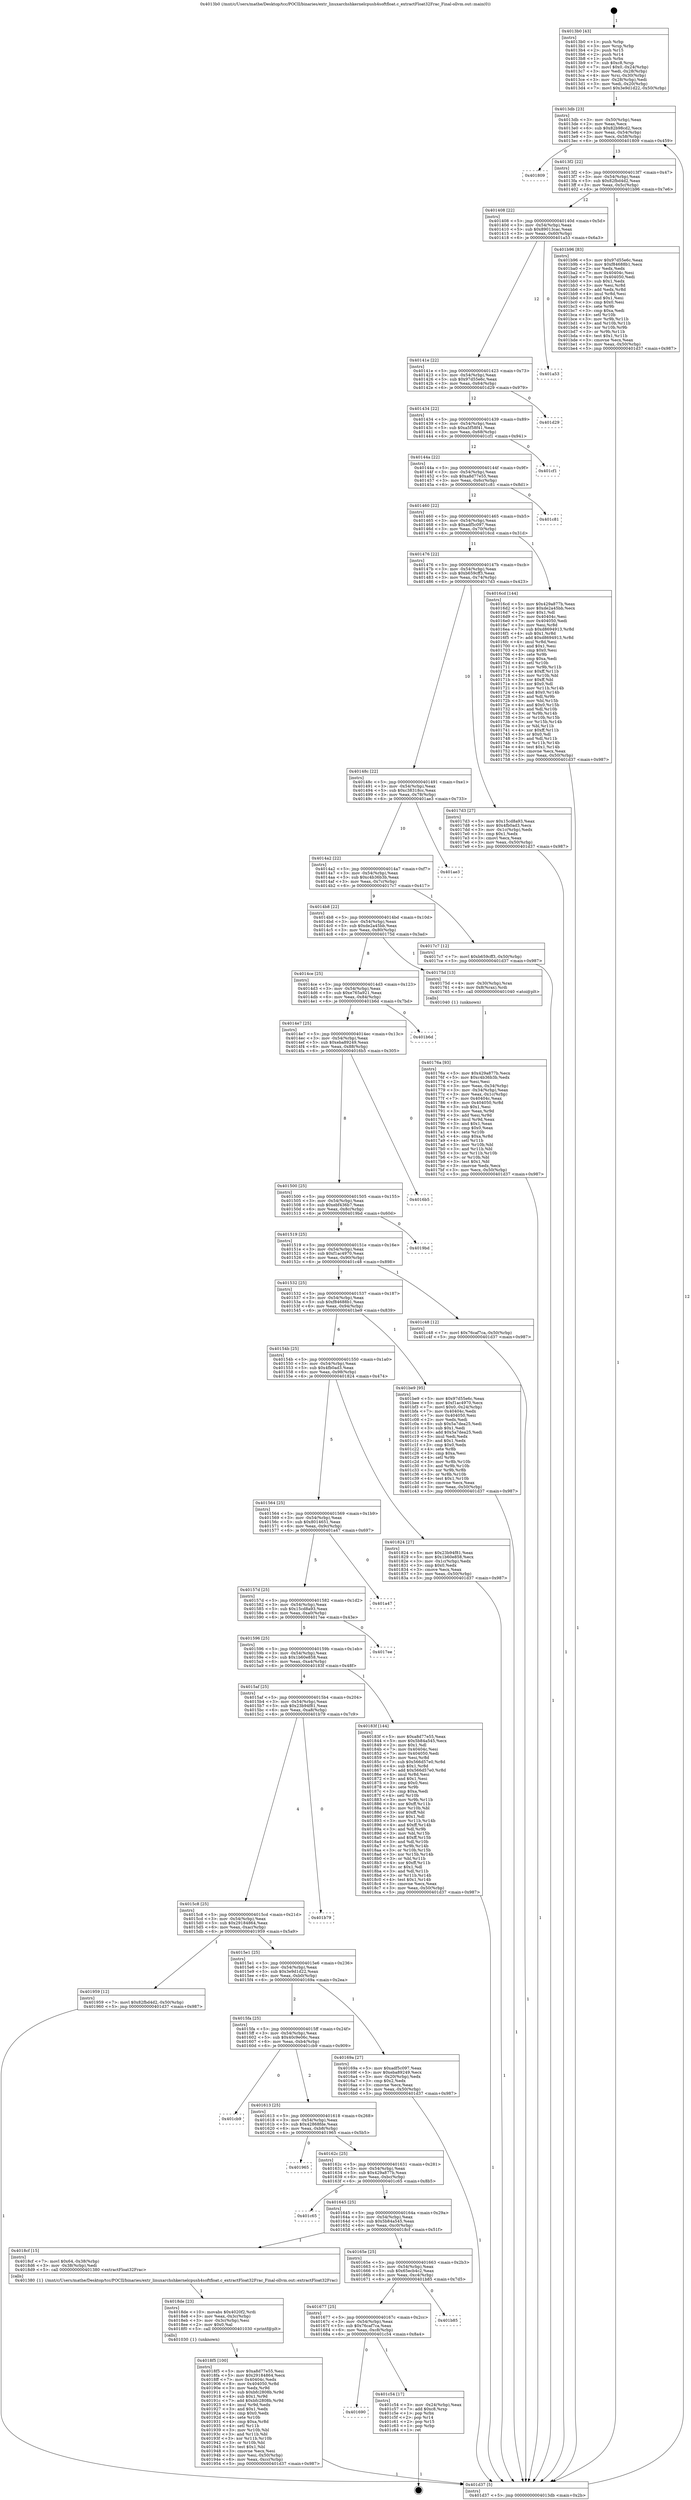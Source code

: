 digraph "0x4013b0" {
  label = "0x4013b0 (/mnt/c/Users/mathe/Desktop/tcc/POCII/binaries/extr_linuxarchshkernelcpush4softfloat.c_extractFloat32Frac_Final-ollvm.out::main(0))"
  labelloc = "t"
  node[shape=record]

  Entry [label="",width=0.3,height=0.3,shape=circle,fillcolor=black,style=filled]
  "0x4013db" [label="{
     0x4013db [23]\l
     | [instrs]\l
     &nbsp;&nbsp;0x4013db \<+3\>: mov -0x50(%rbp),%eax\l
     &nbsp;&nbsp;0x4013de \<+2\>: mov %eax,%ecx\l
     &nbsp;&nbsp;0x4013e0 \<+6\>: sub $0x82b98cd2,%ecx\l
     &nbsp;&nbsp;0x4013e6 \<+3\>: mov %eax,-0x54(%rbp)\l
     &nbsp;&nbsp;0x4013e9 \<+3\>: mov %ecx,-0x58(%rbp)\l
     &nbsp;&nbsp;0x4013ec \<+6\>: je 0000000000401809 \<main+0x459\>\l
  }"]
  "0x401809" [label="{
     0x401809\l
  }", style=dashed]
  "0x4013f2" [label="{
     0x4013f2 [22]\l
     | [instrs]\l
     &nbsp;&nbsp;0x4013f2 \<+5\>: jmp 00000000004013f7 \<main+0x47\>\l
     &nbsp;&nbsp;0x4013f7 \<+3\>: mov -0x54(%rbp),%eax\l
     &nbsp;&nbsp;0x4013fa \<+5\>: sub $0x82fbd4d2,%eax\l
     &nbsp;&nbsp;0x4013ff \<+3\>: mov %eax,-0x5c(%rbp)\l
     &nbsp;&nbsp;0x401402 \<+6\>: je 0000000000401b96 \<main+0x7e6\>\l
  }"]
  Exit [label="",width=0.3,height=0.3,shape=circle,fillcolor=black,style=filled,peripheries=2]
  "0x401b96" [label="{
     0x401b96 [83]\l
     | [instrs]\l
     &nbsp;&nbsp;0x401b96 \<+5\>: mov $0x97d55e6c,%eax\l
     &nbsp;&nbsp;0x401b9b \<+5\>: mov $0xf84688b1,%ecx\l
     &nbsp;&nbsp;0x401ba0 \<+2\>: xor %edx,%edx\l
     &nbsp;&nbsp;0x401ba2 \<+7\>: mov 0x40404c,%esi\l
     &nbsp;&nbsp;0x401ba9 \<+7\>: mov 0x404050,%edi\l
     &nbsp;&nbsp;0x401bb0 \<+3\>: sub $0x1,%edx\l
     &nbsp;&nbsp;0x401bb3 \<+3\>: mov %esi,%r8d\l
     &nbsp;&nbsp;0x401bb6 \<+3\>: add %edx,%r8d\l
     &nbsp;&nbsp;0x401bb9 \<+4\>: imul %r8d,%esi\l
     &nbsp;&nbsp;0x401bbd \<+3\>: and $0x1,%esi\l
     &nbsp;&nbsp;0x401bc0 \<+3\>: cmp $0x0,%esi\l
     &nbsp;&nbsp;0x401bc3 \<+4\>: sete %r9b\l
     &nbsp;&nbsp;0x401bc7 \<+3\>: cmp $0xa,%edi\l
     &nbsp;&nbsp;0x401bca \<+4\>: setl %r10b\l
     &nbsp;&nbsp;0x401bce \<+3\>: mov %r9b,%r11b\l
     &nbsp;&nbsp;0x401bd1 \<+3\>: and %r10b,%r11b\l
     &nbsp;&nbsp;0x401bd4 \<+3\>: xor %r10b,%r9b\l
     &nbsp;&nbsp;0x401bd7 \<+3\>: or %r9b,%r11b\l
     &nbsp;&nbsp;0x401bda \<+4\>: test $0x1,%r11b\l
     &nbsp;&nbsp;0x401bde \<+3\>: cmovne %ecx,%eax\l
     &nbsp;&nbsp;0x401be1 \<+3\>: mov %eax,-0x50(%rbp)\l
     &nbsp;&nbsp;0x401be4 \<+5\>: jmp 0000000000401d37 \<main+0x987\>\l
  }"]
  "0x401408" [label="{
     0x401408 [22]\l
     | [instrs]\l
     &nbsp;&nbsp;0x401408 \<+5\>: jmp 000000000040140d \<main+0x5d\>\l
     &nbsp;&nbsp;0x40140d \<+3\>: mov -0x54(%rbp),%eax\l
     &nbsp;&nbsp;0x401410 \<+5\>: sub $0x89013cac,%eax\l
     &nbsp;&nbsp;0x401415 \<+3\>: mov %eax,-0x60(%rbp)\l
     &nbsp;&nbsp;0x401418 \<+6\>: je 0000000000401a53 \<main+0x6a3\>\l
  }"]
  "0x401690" [label="{
     0x401690\l
  }", style=dashed]
  "0x401a53" [label="{
     0x401a53\l
  }", style=dashed]
  "0x40141e" [label="{
     0x40141e [22]\l
     | [instrs]\l
     &nbsp;&nbsp;0x40141e \<+5\>: jmp 0000000000401423 \<main+0x73\>\l
     &nbsp;&nbsp;0x401423 \<+3\>: mov -0x54(%rbp),%eax\l
     &nbsp;&nbsp;0x401426 \<+5\>: sub $0x97d55e6c,%eax\l
     &nbsp;&nbsp;0x40142b \<+3\>: mov %eax,-0x64(%rbp)\l
     &nbsp;&nbsp;0x40142e \<+6\>: je 0000000000401d29 \<main+0x979\>\l
  }"]
  "0x401c54" [label="{
     0x401c54 [17]\l
     | [instrs]\l
     &nbsp;&nbsp;0x401c54 \<+3\>: mov -0x24(%rbp),%eax\l
     &nbsp;&nbsp;0x401c57 \<+7\>: add $0xc8,%rsp\l
     &nbsp;&nbsp;0x401c5e \<+1\>: pop %rbx\l
     &nbsp;&nbsp;0x401c5f \<+2\>: pop %r14\l
     &nbsp;&nbsp;0x401c61 \<+2\>: pop %r15\l
     &nbsp;&nbsp;0x401c63 \<+1\>: pop %rbp\l
     &nbsp;&nbsp;0x401c64 \<+1\>: ret\l
  }"]
  "0x401d29" [label="{
     0x401d29\l
  }", style=dashed]
  "0x401434" [label="{
     0x401434 [22]\l
     | [instrs]\l
     &nbsp;&nbsp;0x401434 \<+5\>: jmp 0000000000401439 \<main+0x89\>\l
     &nbsp;&nbsp;0x401439 \<+3\>: mov -0x54(%rbp),%eax\l
     &nbsp;&nbsp;0x40143c \<+5\>: sub $0xa5f58f41,%eax\l
     &nbsp;&nbsp;0x401441 \<+3\>: mov %eax,-0x68(%rbp)\l
     &nbsp;&nbsp;0x401444 \<+6\>: je 0000000000401cf1 \<main+0x941\>\l
  }"]
  "0x401677" [label="{
     0x401677 [25]\l
     | [instrs]\l
     &nbsp;&nbsp;0x401677 \<+5\>: jmp 000000000040167c \<main+0x2cc\>\l
     &nbsp;&nbsp;0x40167c \<+3\>: mov -0x54(%rbp),%eax\l
     &nbsp;&nbsp;0x40167f \<+5\>: sub $0x76caf7ca,%eax\l
     &nbsp;&nbsp;0x401684 \<+6\>: mov %eax,-0xc8(%rbp)\l
     &nbsp;&nbsp;0x40168a \<+6\>: je 0000000000401c54 \<main+0x8a4\>\l
  }"]
  "0x401cf1" [label="{
     0x401cf1\l
  }", style=dashed]
  "0x40144a" [label="{
     0x40144a [22]\l
     | [instrs]\l
     &nbsp;&nbsp;0x40144a \<+5\>: jmp 000000000040144f \<main+0x9f\>\l
     &nbsp;&nbsp;0x40144f \<+3\>: mov -0x54(%rbp),%eax\l
     &nbsp;&nbsp;0x401452 \<+5\>: sub $0xa8d77e55,%eax\l
     &nbsp;&nbsp;0x401457 \<+3\>: mov %eax,-0x6c(%rbp)\l
     &nbsp;&nbsp;0x40145a \<+6\>: je 0000000000401c81 \<main+0x8d1\>\l
  }"]
  "0x401b85" [label="{
     0x401b85\l
  }", style=dashed]
  "0x401c81" [label="{
     0x401c81\l
  }", style=dashed]
  "0x401460" [label="{
     0x401460 [22]\l
     | [instrs]\l
     &nbsp;&nbsp;0x401460 \<+5\>: jmp 0000000000401465 \<main+0xb5\>\l
     &nbsp;&nbsp;0x401465 \<+3\>: mov -0x54(%rbp),%eax\l
     &nbsp;&nbsp;0x401468 \<+5\>: sub $0xadf5c097,%eax\l
     &nbsp;&nbsp;0x40146d \<+3\>: mov %eax,-0x70(%rbp)\l
     &nbsp;&nbsp;0x401470 \<+6\>: je 00000000004016cd \<main+0x31d\>\l
  }"]
  "0x4018f5" [label="{
     0x4018f5 [100]\l
     | [instrs]\l
     &nbsp;&nbsp;0x4018f5 \<+5\>: mov $0xa8d77e55,%esi\l
     &nbsp;&nbsp;0x4018fa \<+5\>: mov $0x29184864,%ecx\l
     &nbsp;&nbsp;0x4018ff \<+7\>: mov 0x40404c,%edx\l
     &nbsp;&nbsp;0x401906 \<+8\>: mov 0x404050,%r8d\l
     &nbsp;&nbsp;0x40190e \<+3\>: mov %edx,%r9d\l
     &nbsp;&nbsp;0x401911 \<+7\>: sub $0xbfc2808b,%r9d\l
     &nbsp;&nbsp;0x401918 \<+4\>: sub $0x1,%r9d\l
     &nbsp;&nbsp;0x40191c \<+7\>: add $0xbfc2808b,%r9d\l
     &nbsp;&nbsp;0x401923 \<+4\>: imul %r9d,%edx\l
     &nbsp;&nbsp;0x401927 \<+3\>: and $0x1,%edx\l
     &nbsp;&nbsp;0x40192a \<+3\>: cmp $0x0,%edx\l
     &nbsp;&nbsp;0x40192d \<+4\>: sete %r10b\l
     &nbsp;&nbsp;0x401931 \<+4\>: cmp $0xa,%r8d\l
     &nbsp;&nbsp;0x401935 \<+4\>: setl %r11b\l
     &nbsp;&nbsp;0x401939 \<+3\>: mov %r10b,%bl\l
     &nbsp;&nbsp;0x40193c \<+3\>: and %r11b,%bl\l
     &nbsp;&nbsp;0x40193f \<+3\>: xor %r11b,%r10b\l
     &nbsp;&nbsp;0x401942 \<+3\>: or %r10b,%bl\l
     &nbsp;&nbsp;0x401945 \<+3\>: test $0x1,%bl\l
     &nbsp;&nbsp;0x401948 \<+3\>: cmovne %ecx,%esi\l
     &nbsp;&nbsp;0x40194b \<+3\>: mov %esi,-0x50(%rbp)\l
     &nbsp;&nbsp;0x40194e \<+6\>: mov %eax,-0xcc(%rbp)\l
     &nbsp;&nbsp;0x401954 \<+5\>: jmp 0000000000401d37 \<main+0x987\>\l
  }"]
  "0x4016cd" [label="{
     0x4016cd [144]\l
     | [instrs]\l
     &nbsp;&nbsp;0x4016cd \<+5\>: mov $0x429a877b,%eax\l
     &nbsp;&nbsp;0x4016d2 \<+5\>: mov $0xde2a45bb,%ecx\l
     &nbsp;&nbsp;0x4016d7 \<+2\>: mov $0x1,%dl\l
     &nbsp;&nbsp;0x4016d9 \<+7\>: mov 0x40404c,%esi\l
     &nbsp;&nbsp;0x4016e0 \<+7\>: mov 0x404050,%edi\l
     &nbsp;&nbsp;0x4016e7 \<+3\>: mov %esi,%r8d\l
     &nbsp;&nbsp;0x4016ea \<+7\>: sub $0xd8694913,%r8d\l
     &nbsp;&nbsp;0x4016f1 \<+4\>: sub $0x1,%r8d\l
     &nbsp;&nbsp;0x4016f5 \<+7\>: add $0xd8694913,%r8d\l
     &nbsp;&nbsp;0x4016fc \<+4\>: imul %r8d,%esi\l
     &nbsp;&nbsp;0x401700 \<+3\>: and $0x1,%esi\l
     &nbsp;&nbsp;0x401703 \<+3\>: cmp $0x0,%esi\l
     &nbsp;&nbsp;0x401706 \<+4\>: sete %r9b\l
     &nbsp;&nbsp;0x40170a \<+3\>: cmp $0xa,%edi\l
     &nbsp;&nbsp;0x40170d \<+4\>: setl %r10b\l
     &nbsp;&nbsp;0x401711 \<+3\>: mov %r9b,%r11b\l
     &nbsp;&nbsp;0x401714 \<+4\>: xor $0xff,%r11b\l
     &nbsp;&nbsp;0x401718 \<+3\>: mov %r10b,%bl\l
     &nbsp;&nbsp;0x40171b \<+3\>: xor $0xff,%bl\l
     &nbsp;&nbsp;0x40171e \<+3\>: xor $0x0,%dl\l
     &nbsp;&nbsp;0x401721 \<+3\>: mov %r11b,%r14b\l
     &nbsp;&nbsp;0x401724 \<+4\>: and $0x0,%r14b\l
     &nbsp;&nbsp;0x401728 \<+3\>: and %dl,%r9b\l
     &nbsp;&nbsp;0x40172b \<+3\>: mov %bl,%r15b\l
     &nbsp;&nbsp;0x40172e \<+4\>: and $0x0,%r15b\l
     &nbsp;&nbsp;0x401732 \<+3\>: and %dl,%r10b\l
     &nbsp;&nbsp;0x401735 \<+3\>: or %r9b,%r14b\l
     &nbsp;&nbsp;0x401738 \<+3\>: or %r10b,%r15b\l
     &nbsp;&nbsp;0x40173b \<+3\>: xor %r15b,%r14b\l
     &nbsp;&nbsp;0x40173e \<+3\>: or %bl,%r11b\l
     &nbsp;&nbsp;0x401741 \<+4\>: xor $0xff,%r11b\l
     &nbsp;&nbsp;0x401745 \<+3\>: or $0x0,%dl\l
     &nbsp;&nbsp;0x401748 \<+3\>: and %dl,%r11b\l
     &nbsp;&nbsp;0x40174b \<+3\>: or %r11b,%r14b\l
     &nbsp;&nbsp;0x40174e \<+4\>: test $0x1,%r14b\l
     &nbsp;&nbsp;0x401752 \<+3\>: cmovne %ecx,%eax\l
     &nbsp;&nbsp;0x401755 \<+3\>: mov %eax,-0x50(%rbp)\l
     &nbsp;&nbsp;0x401758 \<+5\>: jmp 0000000000401d37 \<main+0x987\>\l
  }"]
  "0x401476" [label="{
     0x401476 [22]\l
     | [instrs]\l
     &nbsp;&nbsp;0x401476 \<+5\>: jmp 000000000040147b \<main+0xcb\>\l
     &nbsp;&nbsp;0x40147b \<+3\>: mov -0x54(%rbp),%eax\l
     &nbsp;&nbsp;0x40147e \<+5\>: sub $0xb659cff3,%eax\l
     &nbsp;&nbsp;0x401483 \<+3\>: mov %eax,-0x74(%rbp)\l
     &nbsp;&nbsp;0x401486 \<+6\>: je 00000000004017d3 \<main+0x423\>\l
  }"]
  "0x4018de" [label="{
     0x4018de [23]\l
     | [instrs]\l
     &nbsp;&nbsp;0x4018de \<+10\>: movabs $0x4020f2,%rdi\l
     &nbsp;&nbsp;0x4018e8 \<+3\>: mov %eax,-0x3c(%rbp)\l
     &nbsp;&nbsp;0x4018eb \<+3\>: mov -0x3c(%rbp),%esi\l
     &nbsp;&nbsp;0x4018ee \<+2\>: mov $0x0,%al\l
     &nbsp;&nbsp;0x4018f0 \<+5\>: call 0000000000401030 \<printf@plt\>\l
     | [calls]\l
     &nbsp;&nbsp;0x401030 \{1\} (unknown)\l
  }"]
  "0x4017d3" [label="{
     0x4017d3 [27]\l
     | [instrs]\l
     &nbsp;&nbsp;0x4017d3 \<+5\>: mov $0x15cd8a93,%eax\l
     &nbsp;&nbsp;0x4017d8 \<+5\>: mov $0x4fb0ad3,%ecx\l
     &nbsp;&nbsp;0x4017dd \<+3\>: mov -0x1c(%rbp),%edx\l
     &nbsp;&nbsp;0x4017e0 \<+3\>: cmp $0x1,%edx\l
     &nbsp;&nbsp;0x4017e3 \<+3\>: cmovl %ecx,%eax\l
     &nbsp;&nbsp;0x4017e6 \<+3\>: mov %eax,-0x50(%rbp)\l
     &nbsp;&nbsp;0x4017e9 \<+5\>: jmp 0000000000401d37 \<main+0x987\>\l
  }"]
  "0x40148c" [label="{
     0x40148c [22]\l
     | [instrs]\l
     &nbsp;&nbsp;0x40148c \<+5\>: jmp 0000000000401491 \<main+0xe1\>\l
     &nbsp;&nbsp;0x401491 \<+3\>: mov -0x54(%rbp),%eax\l
     &nbsp;&nbsp;0x401494 \<+5\>: sub $0xc38318cc,%eax\l
     &nbsp;&nbsp;0x401499 \<+3\>: mov %eax,-0x78(%rbp)\l
     &nbsp;&nbsp;0x40149c \<+6\>: je 0000000000401ae3 \<main+0x733\>\l
  }"]
  "0x40165e" [label="{
     0x40165e [25]\l
     | [instrs]\l
     &nbsp;&nbsp;0x40165e \<+5\>: jmp 0000000000401663 \<main+0x2b3\>\l
     &nbsp;&nbsp;0x401663 \<+3\>: mov -0x54(%rbp),%eax\l
     &nbsp;&nbsp;0x401666 \<+5\>: sub $0x65ecb4c2,%eax\l
     &nbsp;&nbsp;0x40166b \<+6\>: mov %eax,-0xc4(%rbp)\l
     &nbsp;&nbsp;0x401671 \<+6\>: je 0000000000401b85 \<main+0x7d5\>\l
  }"]
  "0x401ae3" [label="{
     0x401ae3\l
  }", style=dashed]
  "0x4014a2" [label="{
     0x4014a2 [22]\l
     | [instrs]\l
     &nbsp;&nbsp;0x4014a2 \<+5\>: jmp 00000000004014a7 \<main+0xf7\>\l
     &nbsp;&nbsp;0x4014a7 \<+3\>: mov -0x54(%rbp),%eax\l
     &nbsp;&nbsp;0x4014aa \<+5\>: sub $0xc4b36b3b,%eax\l
     &nbsp;&nbsp;0x4014af \<+3\>: mov %eax,-0x7c(%rbp)\l
     &nbsp;&nbsp;0x4014b2 \<+6\>: je 00000000004017c7 \<main+0x417\>\l
  }"]
  "0x4018cf" [label="{
     0x4018cf [15]\l
     | [instrs]\l
     &nbsp;&nbsp;0x4018cf \<+7\>: movl $0x64,-0x38(%rbp)\l
     &nbsp;&nbsp;0x4018d6 \<+3\>: mov -0x38(%rbp),%edi\l
     &nbsp;&nbsp;0x4018d9 \<+5\>: call 0000000000401380 \<extractFloat32Frac\>\l
     | [calls]\l
     &nbsp;&nbsp;0x401380 \{1\} (/mnt/c/Users/mathe/Desktop/tcc/POCII/binaries/extr_linuxarchshkernelcpush4softfloat.c_extractFloat32Frac_Final-ollvm.out::extractFloat32Frac)\l
  }"]
  "0x4017c7" [label="{
     0x4017c7 [12]\l
     | [instrs]\l
     &nbsp;&nbsp;0x4017c7 \<+7\>: movl $0xb659cff3,-0x50(%rbp)\l
     &nbsp;&nbsp;0x4017ce \<+5\>: jmp 0000000000401d37 \<main+0x987\>\l
  }"]
  "0x4014b8" [label="{
     0x4014b8 [22]\l
     | [instrs]\l
     &nbsp;&nbsp;0x4014b8 \<+5\>: jmp 00000000004014bd \<main+0x10d\>\l
     &nbsp;&nbsp;0x4014bd \<+3\>: mov -0x54(%rbp),%eax\l
     &nbsp;&nbsp;0x4014c0 \<+5\>: sub $0xde2a45bb,%eax\l
     &nbsp;&nbsp;0x4014c5 \<+3\>: mov %eax,-0x80(%rbp)\l
     &nbsp;&nbsp;0x4014c8 \<+6\>: je 000000000040175d \<main+0x3ad\>\l
  }"]
  "0x401645" [label="{
     0x401645 [25]\l
     | [instrs]\l
     &nbsp;&nbsp;0x401645 \<+5\>: jmp 000000000040164a \<main+0x29a\>\l
     &nbsp;&nbsp;0x40164a \<+3\>: mov -0x54(%rbp),%eax\l
     &nbsp;&nbsp;0x40164d \<+5\>: sub $0x5b84a545,%eax\l
     &nbsp;&nbsp;0x401652 \<+6\>: mov %eax,-0xc0(%rbp)\l
     &nbsp;&nbsp;0x401658 \<+6\>: je 00000000004018cf \<main+0x51f\>\l
  }"]
  "0x40175d" [label="{
     0x40175d [13]\l
     | [instrs]\l
     &nbsp;&nbsp;0x40175d \<+4\>: mov -0x30(%rbp),%rax\l
     &nbsp;&nbsp;0x401761 \<+4\>: mov 0x8(%rax),%rdi\l
     &nbsp;&nbsp;0x401765 \<+5\>: call 0000000000401040 \<atoi@plt\>\l
     | [calls]\l
     &nbsp;&nbsp;0x401040 \{1\} (unknown)\l
  }"]
  "0x4014ce" [label="{
     0x4014ce [25]\l
     | [instrs]\l
     &nbsp;&nbsp;0x4014ce \<+5\>: jmp 00000000004014d3 \<main+0x123\>\l
     &nbsp;&nbsp;0x4014d3 \<+3\>: mov -0x54(%rbp),%eax\l
     &nbsp;&nbsp;0x4014d6 \<+5\>: sub $0xe765a921,%eax\l
     &nbsp;&nbsp;0x4014db \<+6\>: mov %eax,-0x84(%rbp)\l
     &nbsp;&nbsp;0x4014e1 \<+6\>: je 0000000000401b6d \<main+0x7bd\>\l
  }"]
  "0x401c65" [label="{
     0x401c65\l
  }", style=dashed]
  "0x401b6d" [label="{
     0x401b6d\l
  }", style=dashed]
  "0x4014e7" [label="{
     0x4014e7 [25]\l
     | [instrs]\l
     &nbsp;&nbsp;0x4014e7 \<+5\>: jmp 00000000004014ec \<main+0x13c\>\l
     &nbsp;&nbsp;0x4014ec \<+3\>: mov -0x54(%rbp),%eax\l
     &nbsp;&nbsp;0x4014ef \<+5\>: sub $0xeba89249,%eax\l
     &nbsp;&nbsp;0x4014f4 \<+6\>: mov %eax,-0x88(%rbp)\l
     &nbsp;&nbsp;0x4014fa \<+6\>: je 00000000004016b5 \<main+0x305\>\l
  }"]
  "0x40162c" [label="{
     0x40162c [25]\l
     | [instrs]\l
     &nbsp;&nbsp;0x40162c \<+5\>: jmp 0000000000401631 \<main+0x281\>\l
     &nbsp;&nbsp;0x401631 \<+3\>: mov -0x54(%rbp),%eax\l
     &nbsp;&nbsp;0x401634 \<+5\>: sub $0x429a877b,%eax\l
     &nbsp;&nbsp;0x401639 \<+6\>: mov %eax,-0xbc(%rbp)\l
     &nbsp;&nbsp;0x40163f \<+6\>: je 0000000000401c65 \<main+0x8b5\>\l
  }"]
  "0x4016b5" [label="{
     0x4016b5\l
  }", style=dashed]
  "0x401500" [label="{
     0x401500 [25]\l
     | [instrs]\l
     &nbsp;&nbsp;0x401500 \<+5\>: jmp 0000000000401505 \<main+0x155\>\l
     &nbsp;&nbsp;0x401505 \<+3\>: mov -0x54(%rbp),%eax\l
     &nbsp;&nbsp;0x401508 \<+5\>: sub $0xebf436b7,%eax\l
     &nbsp;&nbsp;0x40150d \<+6\>: mov %eax,-0x8c(%rbp)\l
     &nbsp;&nbsp;0x401513 \<+6\>: je 00000000004019bd \<main+0x60d\>\l
  }"]
  "0x401965" [label="{
     0x401965\l
  }", style=dashed]
  "0x4019bd" [label="{
     0x4019bd\l
  }", style=dashed]
  "0x401519" [label="{
     0x401519 [25]\l
     | [instrs]\l
     &nbsp;&nbsp;0x401519 \<+5\>: jmp 000000000040151e \<main+0x16e\>\l
     &nbsp;&nbsp;0x40151e \<+3\>: mov -0x54(%rbp),%eax\l
     &nbsp;&nbsp;0x401521 \<+5\>: sub $0xf1ac4970,%eax\l
     &nbsp;&nbsp;0x401526 \<+6\>: mov %eax,-0x90(%rbp)\l
     &nbsp;&nbsp;0x40152c \<+6\>: je 0000000000401c48 \<main+0x898\>\l
  }"]
  "0x401613" [label="{
     0x401613 [25]\l
     | [instrs]\l
     &nbsp;&nbsp;0x401613 \<+5\>: jmp 0000000000401618 \<main+0x268\>\l
     &nbsp;&nbsp;0x401618 \<+3\>: mov -0x54(%rbp),%eax\l
     &nbsp;&nbsp;0x40161b \<+5\>: sub $0x42868fde,%eax\l
     &nbsp;&nbsp;0x401620 \<+6\>: mov %eax,-0xb8(%rbp)\l
     &nbsp;&nbsp;0x401626 \<+6\>: je 0000000000401965 \<main+0x5b5\>\l
  }"]
  "0x401c48" [label="{
     0x401c48 [12]\l
     | [instrs]\l
     &nbsp;&nbsp;0x401c48 \<+7\>: movl $0x76caf7ca,-0x50(%rbp)\l
     &nbsp;&nbsp;0x401c4f \<+5\>: jmp 0000000000401d37 \<main+0x987\>\l
  }"]
  "0x401532" [label="{
     0x401532 [25]\l
     | [instrs]\l
     &nbsp;&nbsp;0x401532 \<+5\>: jmp 0000000000401537 \<main+0x187\>\l
     &nbsp;&nbsp;0x401537 \<+3\>: mov -0x54(%rbp),%eax\l
     &nbsp;&nbsp;0x40153a \<+5\>: sub $0xf84688b1,%eax\l
     &nbsp;&nbsp;0x40153f \<+6\>: mov %eax,-0x94(%rbp)\l
     &nbsp;&nbsp;0x401545 \<+6\>: je 0000000000401be9 \<main+0x839\>\l
  }"]
  "0x401cb9" [label="{
     0x401cb9\l
  }", style=dashed]
  "0x401be9" [label="{
     0x401be9 [95]\l
     | [instrs]\l
     &nbsp;&nbsp;0x401be9 \<+5\>: mov $0x97d55e6c,%eax\l
     &nbsp;&nbsp;0x401bee \<+5\>: mov $0xf1ac4970,%ecx\l
     &nbsp;&nbsp;0x401bf3 \<+7\>: movl $0x0,-0x24(%rbp)\l
     &nbsp;&nbsp;0x401bfa \<+7\>: mov 0x40404c,%edx\l
     &nbsp;&nbsp;0x401c01 \<+7\>: mov 0x404050,%esi\l
     &nbsp;&nbsp;0x401c08 \<+2\>: mov %edx,%edi\l
     &nbsp;&nbsp;0x401c0a \<+6\>: sub $0x5a7dea25,%edi\l
     &nbsp;&nbsp;0x401c10 \<+3\>: sub $0x1,%edi\l
     &nbsp;&nbsp;0x401c13 \<+6\>: add $0x5a7dea25,%edi\l
     &nbsp;&nbsp;0x401c19 \<+3\>: imul %edi,%edx\l
     &nbsp;&nbsp;0x401c1c \<+3\>: and $0x1,%edx\l
     &nbsp;&nbsp;0x401c1f \<+3\>: cmp $0x0,%edx\l
     &nbsp;&nbsp;0x401c22 \<+4\>: sete %r8b\l
     &nbsp;&nbsp;0x401c26 \<+3\>: cmp $0xa,%esi\l
     &nbsp;&nbsp;0x401c29 \<+4\>: setl %r9b\l
     &nbsp;&nbsp;0x401c2d \<+3\>: mov %r8b,%r10b\l
     &nbsp;&nbsp;0x401c30 \<+3\>: and %r9b,%r10b\l
     &nbsp;&nbsp;0x401c33 \<+3\>: xor %r9b,%r8b\l
     &nbsp;&nbsp;0x401c36 \<+3\>: or %r8b,%r10b\l
     &nbsp;&nbsp;0x401c39 \<+4\>: test $0x1,%r10b\l
     &nbsp;&nbsp;0x401c3d \<+3\>: cmovne %ecx,%eax\l
     &nbsp;&nbsp;0x401c40 \<+3\>: mov %eax,-0x50(%rbp)\l
     &nbsp;&nbsp;0x401c43 \<+5\>: jmp 0000000000401d37 \<main+0x987\>\l
  }"]
  "0x40154b" [label="{
     0x40154b [25]\l
     | [instrs]\l
     &nbsp;&nbsp;0x40154b \<+5\>: jmp 0000000000401550 \<main+0x1a0\>\l
     &nbsp;&nbsp;0x401550 \<+3\>: mov -0x54(%rbp),%eax\l
     &nbsp;&nbsp;0x401553 \<+5\>: sub $0x4fb0ad3,%eax\l
     &nbsp;&nbsp;0x401558 \<+6\>: mov %eax,-0x98(%rbp)\l
     &nbsp;&nbsp;0x40155e \<+6\>: je 0000000000401824 \<main+0x474\>\l
  }"]
  "0x40176a" [label="{
     0x40176a [93]\l
     | [instrs]\l
     &nbsp;&nbsp;0x40176a \<+5\>: mov $0x429a877b,%ecx\l
     &nbsp;&nbsp;0x40176f \<+5\>: mov $0xc4b36b3b,%edx\l
     &nbsp;&nbsp;0x401774 \<+2\>: xor %esi,%esi\l
     &nbsp;&nbsp;0x401776 \<+3\>: mov %eax,-0x34(%rbp)\l
     &nbsp;&nbsp;0x401779 \<+3\>: mov -0x34(%rbp),%eax\l
     &nbsp;&nbsp;0x40177c \<+3\>: mov %eax,-0x1c(%rbp)\l
     &nbsp;&nbsp;0x40177f \<+7\>: mov 0x40404c,%eax\l
     &nbsp;&nbsp;0x401786 \<+8\>: mov 0x404050,%r8d\l
     &nbsp;&nbsp;0x40178e \<+3\>: sub $0x1,%esi\l
     &nbsp;&nbsp;0x401791 \<+3\>: mov %eax,%r9d\l
     &nbsp;&nbsp;0x401794 \<+3\>: add %esi,%r9d\l
     &nbsp;&nbsp;0x401797 \<+4\>: imul %r9d,%eax\l
     &nbsp;&nbsp;0x40179b \<+3\>: and $0x1,%eax\l
     &nbsp;&nbsp;0x40179e \<+3\>: cmp $0x0,%eax\l
     &nbsp;&nbsp;0x4017a1 \<+4\>: sete %r10b\l
     &nbsp;&nbsp;0x4017a5 \<+4\>: cmp $0xa,%r8d\l
     &nbsp;&nbsp;0x4017a9 \<+4\>: setl %r11b\l
     &nbsp;&nbsp;0x4017ad \<+3\>: mov %r10b,%bl\l
     &nbsp;&nbsp;0x4017b0 \<+3\>: and %r11b,%bl\l
     &nbsp;&nbsp;0x4017b3 \<+3\>: xor %r11b,%r10b\l
     &nbsp;&nbsp;0x4017b6 \<+3\>: or %r10b,%bl\l
     &nbsp;&nbsp;0x4017b9 \<+3\>: test $0x1,%bl\l
     &nbsp;&nbsp;0x4017bc \<+3\>: cmovne %edx,%ecx\l
     &nbsp;&nbsp;0x4017bf \<+3\>: mov %ecx,-0x50(%rbp)\l
     &nbsp;&nbsp;0x4017c2 \<+5\>: jmp 0000000000401d37 \<main+0x987\>\l
  }"]
  "0x401824" [label="{
     0x401824 [27]\l
     | [instrs]\l
     &nbsp;&nbsp;0x401824 \<+5\>: mov $0x23b94f81,%eax\l
     &nbsp;&nbsp;0x401829 \<+5\>: mov $0x1b60e858,%ecx\l
     &nbsp;&nbsp;0x40182e \<+3\>: mov -0x1c(%rbp),%edx\l
     &nbsp;&nbsp;0x401831 \<+3\>: cmp $0x0,%edx\l
     &nbsp;&nbsp;0x401834 \<+3\>: cmove %ecx,%eax\l
     &nbsp;&nbsp;0x401837 \<+3\>: mov %eax,-0x50(%rbp)\l
     &nbsp;&nbsp;0x40183a \<+5\>: jmp 0000000000401d37 \<main+0x987\>\l
  }"]
  "0x401564" [label="{
     0x401564 [25]\l
     | [instrs]\l
     &nbsp;&nbsp;0x401564 \<+5\>: jmp 0000000000401569 \<main+0x1b9\>\l
     &nbsp;&nbsp;0x401569 \<+3\>: mov -0x54(%rbp),%eax\l
     &nbsp;&nbsp;0x40156c \<+5\>: sub $0x8014651,%eax\l
     &nbsp;&nbsp;0x401571 \<+6\>: mov %eax,-0x9c(%rbp)\l
     &nbsp;&nbsp;0x401577 \<+6\>: je 0000000000401a47 \<main+0x697\>\l
  }"]
  "0x4013b0" [label="{
     0x4013b0 [43]\l
     | [instrs]\l
     &nbsp;&nbsp;0x4013b0 \<+1\>: push %rbp\l
     &nbsp;&nbsp;0x4013b1 \<+3\>: mov %rsp,%rbp\l
     &nbsp;&nbsp;0x4013b4 \<+2\>: push %r15\l
     &nbsp;&nbsp;0x4013b6 \<+2\>: push %r14\l
     &nbsp;&nbsp;0x4013b8 \<+1\>: push %rbx\l
     &nbsp;&nbsp;0x4013b9 \<+7\>: sub $0xc8,%rsp\l
     &nbsp;&nbsp;0x4013c0 \<+7\>: movl $0x0,-0x24(%rbp)\l
     &nbsp;&nbsp;0x4013c7 \<+3\>: mov %edi,-0x28(%rbp)\l
     &nbsp;&nbsp;0x4013ca \<+4\>: mov %rsi,-0x30(%rbp)\l
     &nbsp;&nbsp;0x4013ce \<+3\>: mov -0x28(%rbp),%edi\l
     &nbsp;&nbsp;0x4013d1 \<+3\>: mov %edi,-0x20(%rbp)\l
     &nbsp;&nbsp;0x4013d4 \<+7\>: movl $0x3e9d1d22,-0x50(%rbp)\l
  }"]
  "0x401a47" [label="{
     0x401a47\l
  }", style=dashed]
  "0x40157d" [label="{
     0x40157d [25]\l
     | [instrs]\l
     &nbsp;&nbsp;0x40157d \<+5\>: jmp 0000000000401582 \<main+0x1d2\>\l
     &nbsp;&nbsp;0x401582 \<+3\>: mov -0x54(%rbp),%eax\l
     &nbsp;&nbsp;0x401585 \<+5\>: sub $0x15cd8a93,%eax\l
     &nbsp;&nbsp;0x40158a \<+6\>: mov %eax,-0xa0(%rbp)\l
     &nbsp;&nbsp;0x401590 \<+6\>: je 00000000004017ee \<main+0x43e\>\l
  }"]
  "0x401d37" [label="{
     0x401d37 [5]\l
     | [instrs]\l
     &nbsp;&nbsp;0x401d37 \<+5\>: jmp 00000000004013db \<main+0x2b\>\l
  }"]
  "0x4017ee" [label="{
     0x4017ee\l
  }", style=dashed]
  "0x401596" [label="{
     0x401596 [25]\l
     | [instrs]\l
     &nbsp;&nbsp;0x401596 \<+5\>: jmp 000000000040159b \<main+0x1eb\>\l
     &nbsp;&nbsp;0x40159b \<+3\>: mov -0x54(%rbp),%eax\l
     &nbsp;&nbsp;0x40159e \<+5\>: sub $0x1b60e858,%eax\l
     &nbsp;&nbsp;0x4015a3 \<+6\>: mov %eax,-0xa4(%rbp)\l
     &nbsp;&nbsp;0x4015a9 \<+6\>: je 000000000040183f \<main+0x48f\>\l
  }"]
  "0x4015fa" [label="{
     0x4015fa [25]\l
     | [instrs]\l
     &nbsp;&nbsp;0x4015fa \<+5\>: jmp 00000000004015ff \<main+0x24f\>\l
     &nbsp;&nbsp;0x4015ff \<+3\>: mov -0x54(%rbp),%eax\l
     &nbsp;&nbsp;0x401602 \<+5\>: sub $0x40c9e06c,%eax\l
     &nbsp;&nbsp;0x401607 \<+6\>: mov %eax,-0xb4(%rbp)\l
     &nbsp;&nbsp;0x40160d \<+6\>: je 0000000000401cb9 \<main+0x909\>\l
  }"]
  "0x40183f" [label="{
     0x40183f [144]\l
     | [instrs]\l
     &nbsp;&nbsp;0x40183f \<+5\>: mov $0xa8d77e55,%eax\l
     &nbsp;&nbsp;0x401844 \<+5\>: mov $0x5b84a545,%ecx\l
     &nbsp;&nbsp;0x401849 \<+2\>: mov $0x1,%dl\l
     &nbsp;&nbsp;0x40184b \<+7\>: mov 0x40404c,%esi\l
     &nbsp;&nbsp;0x401852 \<+7\>: mov 0x404050,%edi\l
     &nbsp;&nbsp;0x401859 \<+3\>: mov %esi,%r8d\l
     &nbsp;&nbsp;0x40185c \<+7\>: sub $0x566d57e0,%r8d\l
     &nbsp;&nbsp;0x401863 \<+4\>: sub $0x1,%r8d\l
     &nbsp;&nbsp;0x401867 \<+7\>: add $0x566d57e0,%r8d\l
     &nbsp;&nbsp;0x40186e \<+4\>: imul %r8d,%esi\l
     &nbsp;&nbsp;0x401872 \<+3\>: and $0x1,%esi\l
     &nbsp;&nbsp;0x401875 \<+3\>: cmp $0x0,%esi\l
     &nbsp;&nbsp;0x401878 \<+4\>: sete %r9b\l
     &nbsp;&nbsp;0x40187c \<+3\>: cmp $0xa,%edi\l
     &nbsp;&nbsp;0x40187f \<+4\>: setl %r10b\l
     &nbsp;&nbsp;0x401883 \<+3\>: mov %r9b,%r11b\l
     &nbsp;&nbsp;0x401886 \<+4\>: xor $0xff,%r11b\l
     &nbsp;&nbsp;0x40188a \<+3\>: mov %r10b,%bl\l
     &nbsp;&nbsp;0x40188d \<+3\>: xor $0xff,%bl\l
     &nbsp;&nbsp;0x401890 \<+3\>: xor $0x1,%dl\l
     &nbsp;&nbsp;0x401893 \<+3\>: mov %r11b,%r14b\l
     &nbsp;&nbsp;0x401896 \<+4\>: and $0xff,%r14b\l
     &nbsp;&nbsp;0x40189a \<+3\>: and %dl,%r9b\l
     &nbsp;&nbsp;0x40189d \<+3\>: mov %bl,%r15b\l
     &nbsp;&nbsp;0x4018a0 \<+4\>: and $0xff,%r15b\l
     &nbsp;&nbsp;0x4018a4 \<+3\>: and %dl,%r10b\l
     &nbsp;&nbsp;0x4018a7 \<+3\>: or %r9b,%r14b\l
     &nbsp;&nbsp;0x4018aa \<+3\>: or %r10b,%r15b\l
     &nbsp;&nbsp;0x4018ad \<+3\>: xor %r15b,%r14b\l
     &nbsp;&nbsp;0x4018b0 \<+3\>: or %bl,%r11b\l
     &nbsp;&nbsp;0x4018b3 \<+4\>: xor $0xff,%r11b\l
     &nbsp;&nbsp;0x4018b7 \<+3\>: or $0x1,%dl\l
     &nbsp;&nbsp;0x4018ba \<+3\>: and %dl,%r11b\l
     &nbsp;&nbsp;0x4018bd \<+3\>: or %r11b,%r14b\l
     &nbsp;&nbsp;0x4018c0 \<+4\>: test $0x1,%r14b\l
     &nbsp;&nbsp;0x4018c4 \<+3\>: cmovne %ecx,%eax\l
     &nbsp;&nbsp;0x4018c7 \<+3\>: mov %eax,-0x50(%rbp)\l
     &nbsp;&nbsp;0x4018ca \<+5\>: jmp 0000000000401d37 \<main+0x987\>\l
  }"]
  "0x4015af" [label="{
     0x4015af [25]\l
     | [instrs]\l
     &nbsp;&nbsp;0x4015af \<+5\>: jmp 00000000004015b4 \<main+0x204\>\l
     &nbsp;&nbsp;0x4015b4 \<+3\>: mov -0x54(%rbp),%eax\l
     &nbsp;&nbsp;0x4015b7 \<+5\>: sub $0x23b94f81,%eax\l
     &nbsp;&nbsp;0x4015bc \<+6\>: mov %eax,-0xa8(%rbp)\l
     &nbsp;&nbsp;0x4015c2 \<+6\>: je 0000000000401b79 \<main+0x7c9\>\l
  }"]
  "0x40169a" [label="{
     0x40169a [27]\l
     | [instrs]\l
     &nbsp;&nbsp;0x40169a \<+5\>: mov $0xadf5c097,%eax\l
     &nbsp;&nbsp;0x40169f \<+5\>: mov $0xeba89249,%ecx\l
     &nbsp;&nbsp;0x4016a4 \<+3\>: mov -0x20(%rbp),%edx\l
     &nbsp;&nbsp;0x4016a7 \<+3\>: cmp $0x2,%edx\l
     &nbsp;&nbsp;0x4016aa \<+3\>: cmovne %ecx,%eax\l
     &nbsp;&nbsp;0x4016ad \<+3\>: mov %eax,-0x50(%rbp)\l
     &nbsp;&nbsp;0x4016b0 \<+5\>: jmp 0000000000401d37 \<main+0x987\>\l
  }"]
  "0x401b79" [label="{
     0x401b79\l
  }", style=dashed]
  "0x4015c8" [label="{
     0x4015c8 [25]\l
     | [instrs]\l
     &nbsp;&nbsp;0x4015c8 \<+5\>: jmp 00000000004015cd \<main+0x21d\>\l
     &nbsp;&nbsp;0x4015cd \<+3\>: mov -0x54(%rbp),%eax\l
     &nbsp;&nbsp;0x4015d0 \<+5\>: sub $0x29184864,%eax\l
     &nbsp;&nbsp;0x4015d5 \<+6\>: mov %eax,-0xac(%rbp)\l
     &nbsp;&nbsp;0x4015db \<+6\>: je 0000000000401959 \<main+0x5a9\>\l
  }"]
  "0x4015e1" [label="{
     0x4015e1 [25]\l
     | [instrs]\l
     &nbsp;&nbsp;0x4015e1 \<+5\>: jmp 00000000004015e6 \<main+0x236\>\l
     &nbsp;&nbsp;0x4015e6 \<+3\>: mov -0x54(%rbp),%eax\l
     &nbsp;&nbsp;0x4015e9 \<+5\>: sub $0x3e9d1d22,%eax\l
     &nbsp;&nbsp;0x4015ee \<+6\>: mov %eax,-0xb0(%rbp)\l
     &nbsp;&nbsp;0x4015f4 \<+6\>: je 000000000040169a \<main+0x2ea\>\l
  }"]
  "0x401959" [label="{
     0x401959 [12]\l
     | [instrs]\l
     &nbsp;&nbsp;0x401959 \<+7\>: movl $0x82fbd4d2,-0x50(%rbp)\l
     &nbsp;&nbsp;0x401960 \<+5\>: jmp 0000000000401d37 \<main+0x987\>\l
  }"]
  Entry -> "0x4013b0" [label=" 1"]
  "0x4013db" -> "0x401809" [label=" 0"]
  "0x4013db" -> "0x4013f2" [label=" 13"]
  "0x401c54" -> Exit [label=" 1"]
  "0x4013f2" -> "0x401b96" [label=" 1"]
  "0x4013f2" -> "0x401408" [label=" 12"]
  "0x401677" -> "0x401690" [label=" 0"]
  "0x401408" -> "0x401a53" [label=" 0"]
  "0x401408" -> "0x40141e" [label=" 12"]
  "0x401677" -> "0x401c54" [label=" 1"]
  "0x40141e" -> "0x401d29" [label=" 0"]
  "0x40141e" -> "0x401434" [label=" 12"]
  "0x40165e" -> "0x401677" [label=" 1"]
  "0x401434" -> "0x401cf1" [label=" 0"]
  "0x401434" -> "0x40144a" [label=" 12"]
  "0x40165e" -> "0x401b85" [label=" 0"]
  "0x40144a" -> "0x401c81" [label=" 0"]
  "0x40144a" -> "0x401460" [label=" 12"]
  "0x401c48" -> "0x401d37" [label=" 1"]
  "0x401460" -> "0x4016cd" [label=" 1"]
  "0x401460" -> "0x401476" [label=" 11"]
  "0x401be9" -> "0x401d37" [label=" 1"]
  "0x401476" -> "0x4017d3" [label=" 1"]
  "0x401476" -> "0x40148c" [label=" 10"]
  "0x401b96" -> "0x401d37" [label=" 1"]
  "0x40148c" -> "0x401ae3" [label=" 0"]
  "0x40148c" -> "0x4014a2" [label=" 10"]
  "0x401959" -> "0x401d37" [label=" 1"]
  "0x4014a2" -> "0x4017c7" [label=" 1"]
  "0x4014a2" -> "0x4014b8" [label=" 9"]
  "0x4018f5" -> "0x401d37" [label=" 1"]
  "0x4014b8" -> "0x40175d" [label=" 1"]
  "0x4014b8" -> "0x4014ce" [label=" 8"]
  "0x4018cf" -> "0x4018de" [label=" 1"]
  "0x4014ce" -> "0x401b6d" [label=" 0"]
  "0x4014ce" -> "0x4014e7" [label=" 8"]
  "0x401645" -> "0x40165e" [label=" 1"]
  "0x4014e7" -> "0x4016b5" [label=" 0"]
  "0x4014e7" -> "0x401500" [label=" 8"]
  "0x4018de" -> "0x4018f5" [label=" 1"]
  "0x401500" -> "0x4019bd" [label=" 0"]
  "0x401500" -> "0x401519" [label=" 8"]
  "0x40162c" -> "0x401645" [label=" 2"]
  "0x401519" -> "0x401c48" [label=" 1"]
  "0x401519" -> "0x401532" [label=" 7"]
  "0x401645" -> "0x4018cf" [label=" 1"]
  "0x401532" -> "0x401be9" [label=" 1"]
  "0x401532" -> "0x40154b" [label=" 6"]
  "0x401613" -> "0x40162c" [label=" 2"]
  "0x40154b" -> "0x401824" [label=" 1"]
  "0x40154b" -> "0x401564" [label=" 5"]
  "0x40162c" -> "0x401c65" [label=" 0"]
  "0x401564" -> "0x401a47" [label=" 0"]
  "0x401564" -> "0x40157d" [label=" 5"]
  "0x4015fa" -> "0x401613" [label=" 2"]
  "0x40157d" -> "0x4017ee" [label=" 0"]
  "0x40157d" -> "0x401596" [label=" 5"]
  "0x4015fa" -> "0x401cb9" [label=" 0"]
  "0x401596" -> "0x40183f" [label=" 1"]
  "0x401596" -> "0x4015af" [label=" 4"]
  "0x401613" -> "0x401965" [label=" 0"]
  "0x4015af" -> "0x401b79" [label=" 0"]
  "0x4015af" -> "0x4015c8" [label=" 4"]
  "0x40183f" -> "0x401d37" [label=" 1"]
  "0x4015c8" -> "0x401959" [label=" 1"]
  "0x4015c8" -> "0x4015e1" [label=" 3"]
  "0x401824" -> "0x401d37" [label=" 1"]
  "0x4015e1" -> "0x40169a" [label=" 1"]
  "0x4015e1" -> "0x4015fa" [label=" 2"]
  "0x40169a" -> "0x401d37" [label=" 1"]
  "0x4013b0" -> "0x4013db" [label=" 1"]
  "0x401d37" -> "0x4013db" [label=" 12"]
  "0x4016cd" -> "0x401d37" [label=" 1"]
  "0x40175d" -> "0x40176a" [label=" 1"]
  "0x40176a" -> "0x401d37" [label=" 1"]
  "0x4017c7" -> "0x401d37" [label=" 1"]
  "0x4017d3" -> "0x401d37" [label=" 1"]
}
